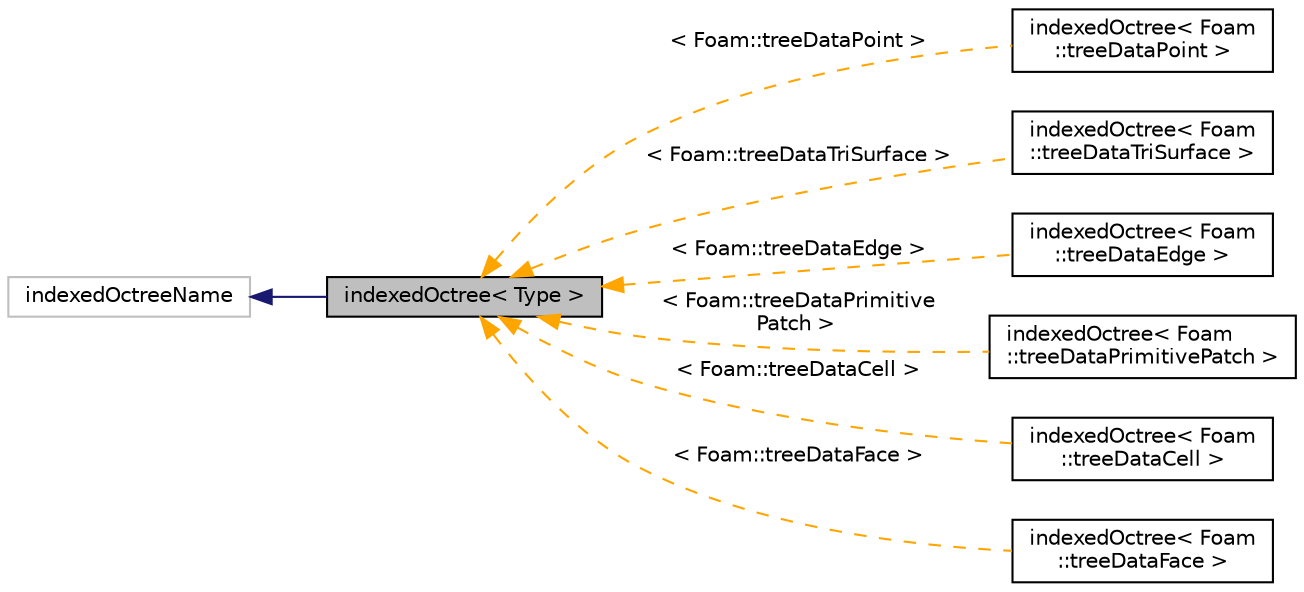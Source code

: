 digraph "indexedOctree&lt; Type &gt;"
{
  bgcolor="transparent";
  edge [fontname="Helvetica",fontsize="10",labelfontname="Helvetica",labelfontsize="10"];
  node [fontname="Helvetica",fontsize="10",shape=record];
  rankdir="LR";
  Node1 [label="indexedOctree\< Type \>",height=0.2,width=0.4,color="black", fillcolor="grey75", style="filled", fontcolor="black"];
  Node2 -> Node1 [dir="back",color="midnightblue",fontsize="10",style="solid",fontname="Helvetica"];
  Node2 [label="indexedOctreeName",height=0.2,width=0.4,color="grey75"];
  Node1 -> Node3 [dir="back",color="orange",fontsize="10",style="dashed",label=" \< Foam::treeDataPoint \>" ,fontname="Helvetica"];
  Node3 [label="indexedOctree\< Foam\l::treeDataPoint \>",height=0.2,width=0.4,color="black",URL="$a01075.html"];
  Node1 -> Node4 [dir="back",color="orange",fontsize="10",style="dashed",label=" \< Foam::treeDataTriSurface \>" ,fontname="Helvetica"];
  Node4 [label="indexedOctree\< Foam\l::treeDataTriSurface \>",height=0.2,width=0.4,color="black",URL="$a01075.html"];
  Node1 -> Node5 [dir="back",color="orange",fontsize="10",style="dashed",label=" \< Foam::treeDataEdge \>" ,fontname="Helvetica"];
  Node5 [label="indexedOctree\< Foam\l::treeDataEdge \>",height=0.2,width=0.4,color="black",URL="$a01075.html"];
  Node1 -> Node6 [dir="back",color="orange",fontsize="10",style="dashed",label=" \< Foam::treeDataPrimitive\lPatch \>" ,fontname="Helvetica"];
  Node6 [label="indexedOctree\< Foam\l::treeDataPrimitivePatch \>",height=0.2,width=0.4,color="black",URL="$a01075.html"];
  Node1 -> Node7 [dir="back",color="orange",fontsize="10",style="dashed",label=" \< Foam::treeDataCell \>" ,fontname="Helvetica"];
  Node7 [label="indexedOctree\< Foam\l::treeDataCell \>",height=0.2,width=0.4,color="black",URL="$a01075.html"];
  Node1 -> Node8 [dir="back",color="orange",fontsize="10",style="dashed",label=" \< Foam::treeDataFace \>" ,fontname="Helvetica"];
  Node8 [label="indexedOctree\< Foam\l::treeDataFace \>",height=0.2,width=0.4,color="black",URL="$a01075.html"];
}
